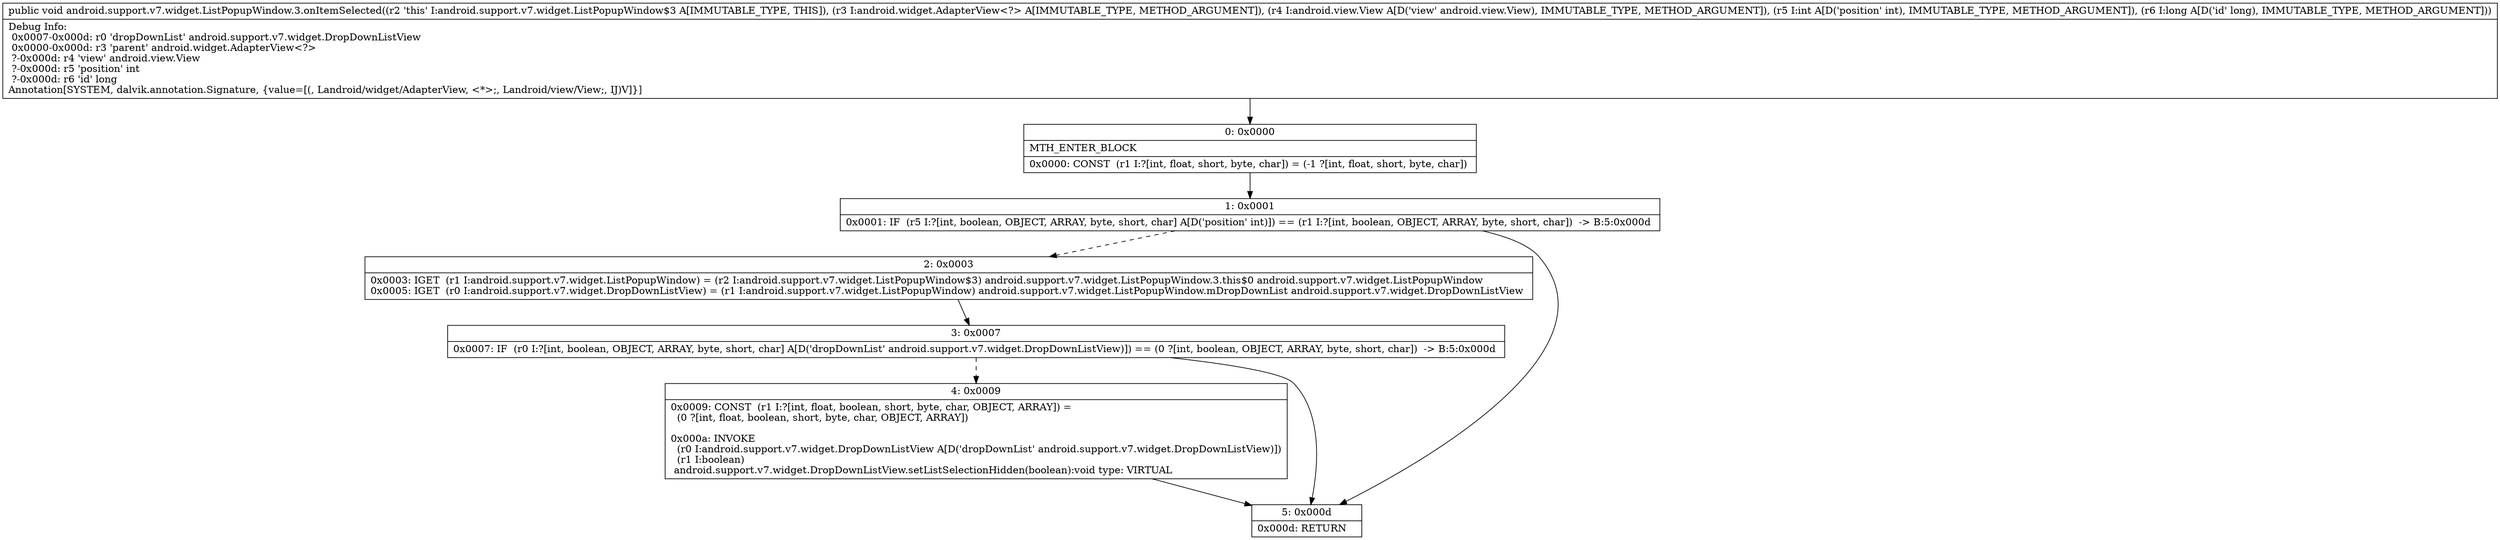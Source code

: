 digraph "CFG forandroid.support.v7.widget.ListPopupWindow.3.onItemSelected(Landroid\/widget\/AdapterView;Landroid\/view\/View;IJ)V" {
Node_0 [shape=record,label="{0\:\ 0x0000|MTH_ENTER_BLOCK\l|0x0000: CONST  (r1 I:?[int, float, short, byte, char]) = (\-1 ?[int, float, short, byte, char]) \l}"];
Node_1 [shape=record,label="{1\:\ 0x0001|0x0001: IF  (r5 I:?[int, boolean, OBJECT, ARRAY, byte, short, char] A[D('position' int)]) == (r1 I:?[int, boolean, OBJECT, ARRAY, byte, short, char])  \-\> B:5:0x000d \l}"];
Node_2 [shape=record,label="{2\:\ 0x0003|0x0003: IGET  (r1 I:android.support.v7.widget.ListPopupWindow) = (r2 I:android.support.v7.widget.ListPopupWindow$3) android.support.v7.widget.ListPopupWindow.3.this$0 android.support.v7.widget.ListPopupWindow \l0x0005: IGET  (r0 I:android.support.v7.widget.DropDownListView) = (r1 I:android.support.v7.widget.ListPopupWindow) android.support.v7.widget.ListPopupWindow.mDropDownList android.support.v7.widget.DropDownListView \l}"];
Node_3 [shape=record,label="{3\:\ 0x0007|0x0007: IF  (r0 I:?[int, boolean, OBJECT, ARRAY, byte, short, char] A[D('dropDownList' android.support.v7.widget.DropDownListView)]) == (0 ?[int, boolean, OBJECT, ARRAY, byte, short, char])  \-\> B:5:0x000d \l}"];
Node_4 [shape=record,label="{4\:\ 0x0009|0x0009: CONST  (r1 I:?[int, float, boolean, short, byte, char, OBJECT, ARRAY]) = \l  (0 ?[int, float, boolean, short, byte, char, OBJECT, ARRAY])\l \l0x000a: INVOKE  \l  (r0 I:android.support.v7.widget.DropDownListView A[D('dropDownList' android.support.v7.widget.DropDownListView)])\l  (r1 I:boolean)\l android.support.v7.widget.DropDownListView.setListSelectionHidden(boolean):void type: VIRTUAL \l}"];
Node_5 [shape=record,label="{5\:\ 0x000d|0x000d: RETURN   \l}"];
MethodNode[shape=record,label="{public void android.support.v7.widget.ListPopupWindow.3.onItemSelected((r2 'this' I:android.support.v7.widget.ListPopupWindow$3 A[IMMUTABLE_TYPE, THIS]), (r3 I:android.widget.AdapterView\<?\> A[IMMUTABLE_TYPE, METHOD_ARGUMENT]), (r4 I:android.view.View A[D('view' android.view.View), IMMUTABLE_TYPE, METHOD_ARGUMENT]), (r5 I:int A[D('position' int), IMMUTABLE_TYPE, METHOD_ARGUMENT]), (r6 I:long A[D('id' long), IMMUTABLE_TYPE, METHOD_ARGUMENT]))  | Debug Info:\l  0x0007\-0x000d: r0 'dropDownList' android.support.v7.widget.DropDownListView\l  0x0000\-0x000d: r3 'parent' android.widget.AdapterView\<?\>\l  ?\-0x000d: r4 'view' android.view.View\l  ?\-0x000d: r5 'position' int\l  ?\-0x000d: r6 'id' long\lAnnotation[SYSTEM, dalvik.annotation.Signature, \{value=[(, Landroid\/widget\/AdapterView, \<*\>;, Landroid\/view\/View;, IJ)V]\}]\l}"];
MethodNode -> Node_0;
Node_0 -> Node_1;
Node_1 -> Node_2[style=dashed];
Node_1 -> Node_5;
Node_2 -> Node_3;
Node_3 -> Node_4[style=dashed];
Node_3 -> Node_5;
Node_4 -> Node_5;
}

